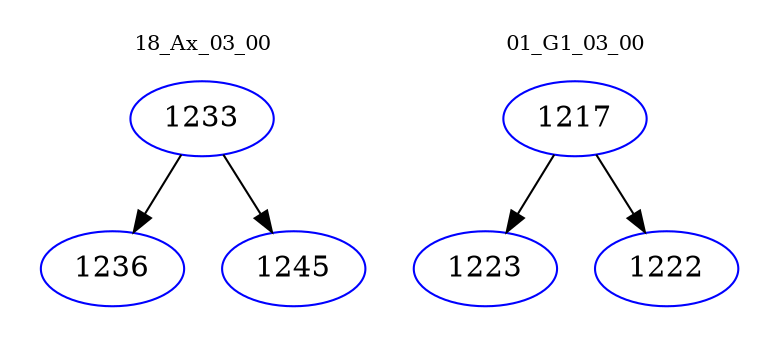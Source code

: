 digraph{
subgraph cluster_0 {
color = white
label = "18_Ax_03_00";
fontsize=10;
T0_1233 [label="1233", color="blue"]
T0_1233 -> T0_1236 [color="black"]
T0_1236 [label="1236", color="blue"]
T0_1233 -> T0_1245 [color="black"]
T0_1245 [label="1245", color="blue"]
}
subgraph cluster_1 {
color = white
label = "01_G1_03_00";
fontsize=10;
T1_1217 [label="1217", color="blue"]
T1_1217 -> T1_1223 [color="black"]
T1_1223 [label="1223", color="blue"]
T1_1217 -> T1_1222 [color="black"]
T1_1222 [label="1222", color="blue"]
}
}
